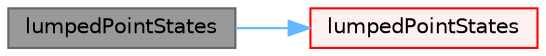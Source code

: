 digraph "lumpedPointStates"
{
 // LATEX_PDF_SIZE
  bgcolor="transparent";
  edge [fontname=Helvetica,fontsize=10,labelfontname=Helvetica,labelfontsize=10];
  node [fontname=Helvetica,fontsize=10,shape=box,height=0.2,width=0.4];
  rankdir="LR";
  Node1 [id="Node000001",label="lumpedPointStates",height=0.2,width=0.4,color="gray40", fillcolor="grey60", style="filled", fontcolor="black",tooltip=" "];
  Node1 -> Node2 [id="edge1_Node000001_Node000002",color="steelblue1",style="solid",tooltip=" "];
  Node2 [id="Node000002",label="lumpedPointStates",height=0.2,width=0.4,color="red", fillcolor="#FFF0F0", style="filled",URL="$namespaceFoam_1_1lumpedPointTools.html#ac8c8415ea19071e03eff2be50ab4db9e",tooltip=" "];
}
